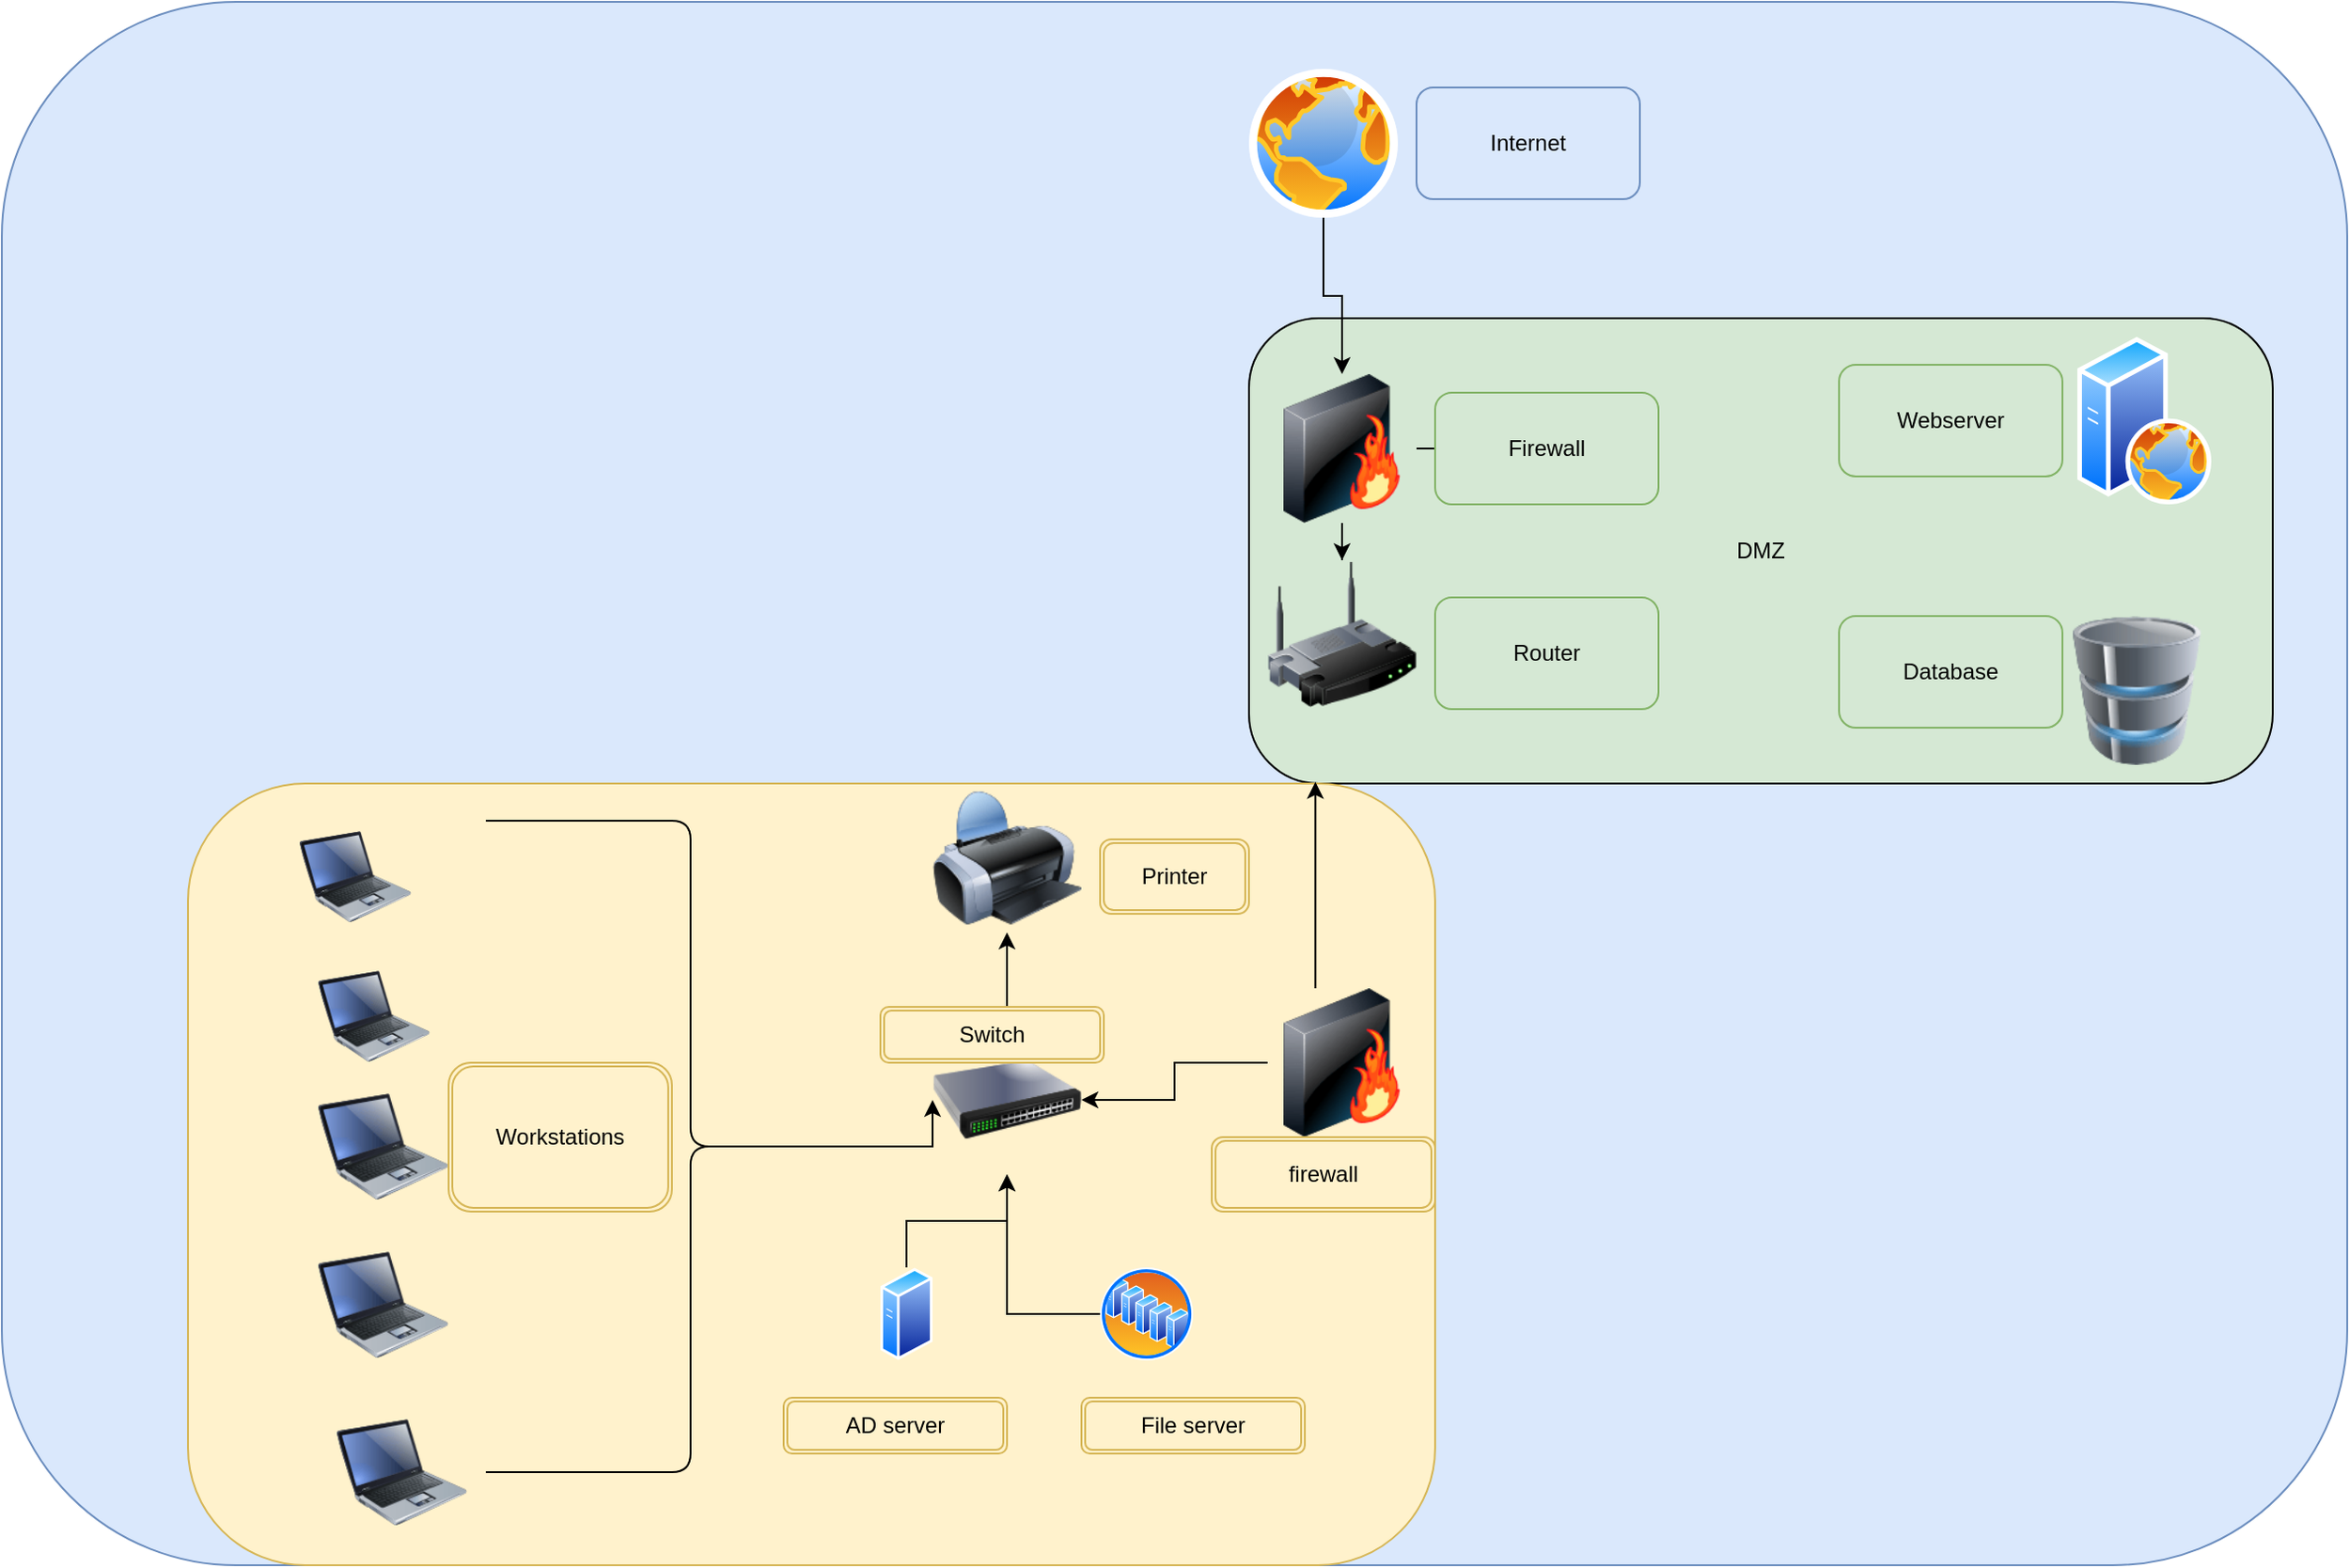 <mxfile version="22.0.8" type="github">
  <diagram name="Pagina-1" id="kObJYDHDt_bQQeQ_TMJU">
    <mxGraphModel dx="2261" dy="1941" grid="1" gridSize="10" guides="1" tooltips="1" connect="1" arrows="1" fold="1" page="1" pageScale="1" pageWidth="827" pageHeight="1169" math="0" shadow="0">
      <root>
        <mxCell id="0" />
        <mxCell id="1" parent="0" />
        <mxCell id="zRS0R8RgPTU2k40P8IXV-1" value="" style="rounded=1;whiteSpace=wrap;html=1;fillColor=#dae8fc;strokeColor=#6c8ebf;" vertex="1" parent="1">
          <mxGeometry x="-320" y="-700" width="1260" height="840" as="geometry" />
        </mxCell>
        <mxCell id="zRS0R8RgPTU2k40P8IXV-6" value="DMZ" style="rounded=1;whiteSpace=wrap;html=1;fillColor=#d5e8d4;strokeColor=default;" vertex="1" parent="1">
          <mxGeometry x="350" y="-530" width="550" height="250" as="geometry" />
        </mxCell>
        <mxCell id="zRS0R8RgPTU2k40P8IXV-48" style="edgeStyle=orthogonalEdgeStyle;rounded=0;orthogonalLoop=1;jettySize=auto;html=1;" edge="1" parent="1" source="zRS0R8RgPTU2k40P8IXV-7" target="zRS0R8RgPTU2k40P8IXV-8">
          <mxGeometry relative="1" as="geometry" />
        </mxCell>
        <mxCell id="zRS0R8RgPTU2k40P8IXV-7" value="" style="image;aspect=fixed;perimeter=ellipsePerimeter;html=1;align=center;shadow=0;dashed=0;spacingTop=3;image=img/lib/active_directory/internet_globe.svg;" vertex="1" parent="1">
          <mxGeometry x="350" y="-664" width="80" height="80" as="geometry" />
        </mxCell>
        <mxCell id="zRS0R8RgPTU2k40P8IXV-14" value="" style="edgeStyle=orthogonalEdgeStyle;rounded=0;orthogonalLoop=1;jettySize=auto;html=1;" edge="1" parent="1" source="zRS0R8RgPTU2k40P8IXV-8">
          <mxGeometry relative="1" as="geometry">
            <mxPoint x="450" y="-460" as="targetPoint" />
          </mxGeometry>
        </mxCell>
        <mxCell id="zRS0R8RgPTU2k40P8IXV-49" style="edgeStyle=orthogonalEdgeStyle;rounded=0;orthogonalLoop=1;jettySize=auto;html=1;" edge="1" parent="1" source="zRS0R8RgPTU2k40P8IXV-8" target="zRS0R8RgPTU2k40P8IXV-10">
          <mxGeometry relative="1" as="geometry" />
        </mxCell>
        <mxCell id="zRS0R8RgPTU2k40P8IXV-8" value="" style="image;html=1;image=img/lib/clip_art/networking/Firewall-page1_128x128.png" vertex="1" parent="1">
          <mxGeometry x="360" y="-500" width="80" height="80" as="geometry" />
        </mxCell>
        <mxCell id="zRS0R8RgPTU2k40P8IXV-10" value="" style="image;html=1;image=img/lib/clip_art/networking/Wireless_Router_128x128.png" vertex="1" parent="1">
          <mxGeometry x="360" y="-400" width="80" height="80" as="geometry" />
        </mxCell>
        <mxCell id="zRS0R8RgPTU2k40P8IXV-11" value="" style="image;aspect=fixed;perimeter=ellipsePerimeter;html=1;align=center;shadow=0;dashed=0;spacingTop=3;image=img/lib/active_directory/web_server.svg;" vertex="1" parent="1">
          <mxGeometry x="795" y="-520" width="72" height="90" as="geometry" />
        </mxCell>
        <mxCell id="zRS0R8RgPTU2k40P8IXV-12" value="" style="image;html=1;image=img/lib/clip_art/computers/Database_128x128.png" vertex="1" parent="1">
          <mxGeometry x="787" y="-370" width="80" height="80" as="geometry" />
        </mxCell>
        <mxCell id="zRS0R8RgPTU2k40P8IXV-19" value="Database" style="rounded=1;whiteSpace=wrap;html=1;fillColor=#d5e8d4;strokeColor=#82b366;" vertex="1" parent="1">
          <mxGeometry x="667" y="-370" width="120" height="60" as="geometry" />
        </mxCell>
        <mxCell id="zRS0R8RgPTU2k40P8IXV-20" value="Webserver&lt;br&gt;" style="rounded=1;whiteSpace=wrap;html=1;fillColor=#d5e8d4;strokeColor=#82b366;" vertex="1" parent="1">
          <mxGeometry x="667" y="-505" width="120" height="60" as="geometry" />
        </mxCell>
        <mxCell id="zRS0R8RgPTU2k40P8IXV-21" value="Internet&lt;br&gt;" style="rounded=1;whiteSpace=wrap;html=1;fillColor=#dae8fc;strokeColor=#6c8ebf;" vertex="1" parent="1">
          <mxGeometry x="440" y="-654" width="120" height="60" as="geometry" />
        </mxCell>
        <mxCell id="zRS0R8RgPTU2k40P8IXV-22" value="Firewall&lt;br&gt;" style="rounded=1;whiteSpace=wrap;html=1;fillColor=#d5e8d4;strokeColor=#82b366;" vertex="1" parent="1">
          <mxGeometry x="450" y="-490" width="120" height="60" as="geometry" />
        </mxCell>
        <mxCell id="zRS0R8RgPTU2k40P8IXV-23" value="Router" style="rounded=1;whiteSpace=wrap;html=1;fillColor=#d5e8d4;strokeColor=#82b366;" vertex="1" parent="1">
          <mxGeometry x="450" y="-380" width="120" height="60" as="geometry" />
        </mxCell>
        <mxCell id="zRS0R8RgPTU2k40P8IXV-26" value="" style="rounded=1;whiteSpace=wrap;html=1;fillColor=#fff2cc;strokeColor=#d6b656;" vertex="1" parent="1">
          <mxGeometry x="-220" y="-280" width="670" height="420" as="geometry" />
        </mxCell>
        <mxCell id="zRS0R8RgPTU2k40P8IXV-43" value="" style="edgeStyle=orthogonalEdgeStyle;rounded=0;orthogonalLoop=1;jettySize=auto;html=1;" edge="1" parent="1" source="zRS0R8RgPTU2k40P8IXV-29" target="zRS0R8RgPTU2k40P8IXV-30">
          <mxGeometry relative="1" as="geometry" />
        </mxCell>
        <mxCell id="zRS0R8RgPTU2k40P8IXV-29" value="" style="image;html=1;image=img/lib/clip_art/networking/Firewall-page1_128x128.png" vertex="1" parent="1">
          <mxGeometry x="360" y="-170" width="80" height="80" as="geometry" />
        </mxCell>
        <mxCell id="zRS0R8RgPTU2k40P8IXV-44" value="" style="edgeStyle=orthogonalEdgeStyle;rounded=0;orthogonalLoop=1;jettySize=auto;html=1;" edge="1" parent="1" source="zRS0R8RgPTU2k40P8IXV-30" target="zRS0R8RgPTU2k40P8IXV-36">
          <mxGeometry relative="1" as="geometry" />
        </mxCell>
        <mxCell id="zRS0R8RgPTU2k40P8IXV-30" value="" style="image;html=1;image=img/lib/clip_art/networking/Switch_128x128.png" vertex="1" parent="1">
          <mxGeometry x="180" y="-150" width="80" height="80" as="geometry" />
        </mxCell>
        <mxCell id="zRS0R8RgPTU2k40P8IXV-46" style="edgeStyle=orthogonalEdgeStyle;rounded=0;orthogonalLoop=1;jettySize=auto;html=1;" edge="1" parent="1" source="zRS0R8RgPTU2k40P8IXV-33" target="zRS0R8RgPTU2k40P8IXV-30">
          <mxGeometry relative="1" as="geometry" />
        </mxCell>
        <mxCell id="zRS0R8RgPTU2k40P8IXV-33" value="" style="image;aspect=fixed;perimeter=ellipsePerimeter;html=1;align=center;shadow=0;dashed=0;spacingTop=3;image=img/lib/active_directory/server_farm.svg;" vertex="1" parent="1">
          <mxGeometry x="270" y="-20" width="50" height="50" as="geometry" />
        </mxCell>
        <mxCell id="zRS0R8RgPTU2k40P8IXV-45" style="edgeStyle=orthogonalEdgeStyle;rounded=0;orthogonalLoop=1;jettySize=auto;html=1;" edge="1" parent="1" source="zRS0R8RgPTU2k40P8IXV-34" target="zRS0R8RgPTU2k40P8IXV-30">
          <mxGeometry relative="1" as="geometry" />
        </mxCell>
        <mxCell id="zRS0R8RgPTU2k40P8IXV-34" value="" style="image;aspect=fixed;perimeter=ellipsePerimeter;html=1;align=center;shadow=0;dashed=0;spacingTop=3;image=img/lib/active_directory/generic_server.svg;" vertex="1" parent="1">
          <mxGeometry x="152" y="-20" width="28.0" height="50" as="geometry" />
        </mxCell>
        <mxCell id="zRS0R8RgPTU2k40P8IXV-35" value="" style="image;html=1;image=img/lib/clip_art/computers/Laptop_128x128.png" vertex="1" parent="1">
          <mxGeometry x="-160" y="-260" width="60" height="60" as="geometry" />
        </mxCell>
        <mxCell id="zRS0R8RgPTU2k40P8IXV-36" value="" style="image;html=1;image=img/lib/clip_art/computers/Printer_128x128.png" vertex="1" parent="1">
          <mxGeometry x="180" y="-280" width="80" height="80" as="geometry" />
        </mxCell>
        <mxCell id="zRS0R8RgPTU2k40P8IXV-39" value="" style="image;html=1;image=img/lib/clip_art/computers/Laptop_128x128.png" vertex="1" parent="1">
          <mxGeometry x="-150" y="-120" width="70" height="70" as="geometry" />
        </mxCell>
        <mxCell id="zRS0R8RgPTU2k40P8IXV-40" value="" style="image;html=1;image=img/lib/clip_art/computers/Laptop_128x128.png" vertex="1" parent="1">
          <mxGeometry x="-150" y="-40" width="70" height="80" as="geometry" />
        </mxCell>
        <mxCell id="zRS0R8RgPTU2k40P8IXV-41" value="" style="image;html=1;image=img/lib/clip_art/computers/Laptop_128x128.png" vertex="1" parent="1">
          <mxGeometry x="-150" y="-190" width="60" height="70" as="geometry" />
        </mxCell>
        <mxCell id="zRS0R8RgPTU2k40P8IXV-42" value="" style="image;html=1;image=img/lib/clip_art/computers/Laptop_128x128.png" vertex="1" parent="1">
          <mxGeometry x="-140" y="50" width="70" height="80" as="geometry" />
        </mxCell>
        <mxCell id="zRS0R8RgPTU2k40P8IXV-47" style="edgeStyle=orthogonalEdgeStyle;rounded=0;orthogonalLoop=1;jettySize=auto;html=1;entryX=0.904;entryY=-0.002;entryDx=0;entryDy=0;entryPerimeter=0;" edge="1" parent="1" source="zRS0R8RgPTU2k40P8IXV-29" target="zRS0R8RgPTU2k40P8IXV-26">
          <mxGeometry relative="1" as="geometry">
            <Array as="points">
              <mxPoint x="380" y="-130" />
              <mxPoint x="380" y="-130" />
            </Array>
          </mxGeometry>
        </mxCell>
        <mxCell id="zRS0R8RgPTU2k40P8IXV-52" style="edgeStyle=orthogonalEdgeStyle;rounded=0;orthogonalLoop=1;jettySize=auto;html=1;exitX=0.1;exitY=0.5;exitDx=0;exitDy=0;exitPerimeter=0;" edge="1" parent="1" source="zRS0R8RgPTU2k40P8IXV-51" target="zRS0R8RgPTU2k40P8IXV-30">
          <mxGeometry relative="1" as="geometry" />
        </mxCell>
        <mxCell id="zRS0R8RgPTU2k40P8IXV-51" value="" style="shape=curlyBracket;whiteSpace=wrap;html=1;rounded=1;flipH=1;labelPosition=right;verticalLabelPosition=middle;align=left;verticalAlign=middle;size=0.5;" vertex="1" parent="1">
          <mxGeometry x="-60" y="-260" width="220" height="350" as="geometry" />
        </mxCell>
        <mxCell id="zRS0R8RgPTU2k40P8IXV-53" value="firewall&lt;br&gt;" style="shape=ext;double=1;rounded=1;whiteSpace=wrap;html=1;verticalAlign=middle;fillColor=#fff2cc;strokeColor=#d6b656;" vertex="1" parent="1">
          <mxGeometry x="330" y="-90" width="120" height="40" as="geometry" />
        </mxCell>
        <mxCell id="zRS0R8RgPTU2k40P8IXV-54" value="File server&lt;br&gt;" style="shape=ext;double=1;rounded=1;whiteSpace=wrap;html=1;fillColor=#fff2cc;strokeColor=#d6b656;" vertex="1" parent="1">
          <mxGeometry x="260" y="50" width="120" height="30" as="geometry" />
        </mxCell>
        <mxCell id="zRS0R8RgPTU2k40P8IXV-55" value="AD server&lt;br&gt;" style="shape=ext;double=1;rounded=1;whiteSpace=wrap;html=1;fillColor=#fff2cc;strokeColor=#d6b656;" vertex="1" parent="1">
          <mxGeometry x="100" y="50" width="120" height="30" as="geometry" />
        </mxCell>
        <mxCell id="zRS0R8RgPTU2k40P8IXV-56" value="Switch&lt;br&gt;" style="shape=ext;double=1;rounded=1;whiteSpace=wrap;html=1;fillColor=#fff2cc;strokeColor=#d6b656;" vertex="1" parent="1">
          <mxGeometry x="152" y="-160" width="120" height="30" as="geometry" />
        </mxCell>
        <mxCell id="zRS0R8RgPTU2k40P8IXV-57" value="Printer" style="shape=ext;double=1;rounded=1;whiteSpace=wrap;html=1;fillColor=#fff2cc;strokeColor=#d6b656;" vertex="1" parent="1">
          <mxGeometry x="270" y="-250" width="80" height="40" as="geometry" />
        </mxCell>
        <mxCell id="zRS0R8RgPTU2k40P8IXV-59" value="Workstations" style="shape=ext;double=1;rounded=1;whiteSpace=wrap;html=1;fillColor=#fff2cc;strokeColor=#d6b656;" vertex="1" parent="1">
          <mxGeometry x="-80" y="-130" width="120" height="80" as="geometry" />
        </mxCell>
      </root>
    </mxGraphModel>
  </diagram>
</mxfile>
